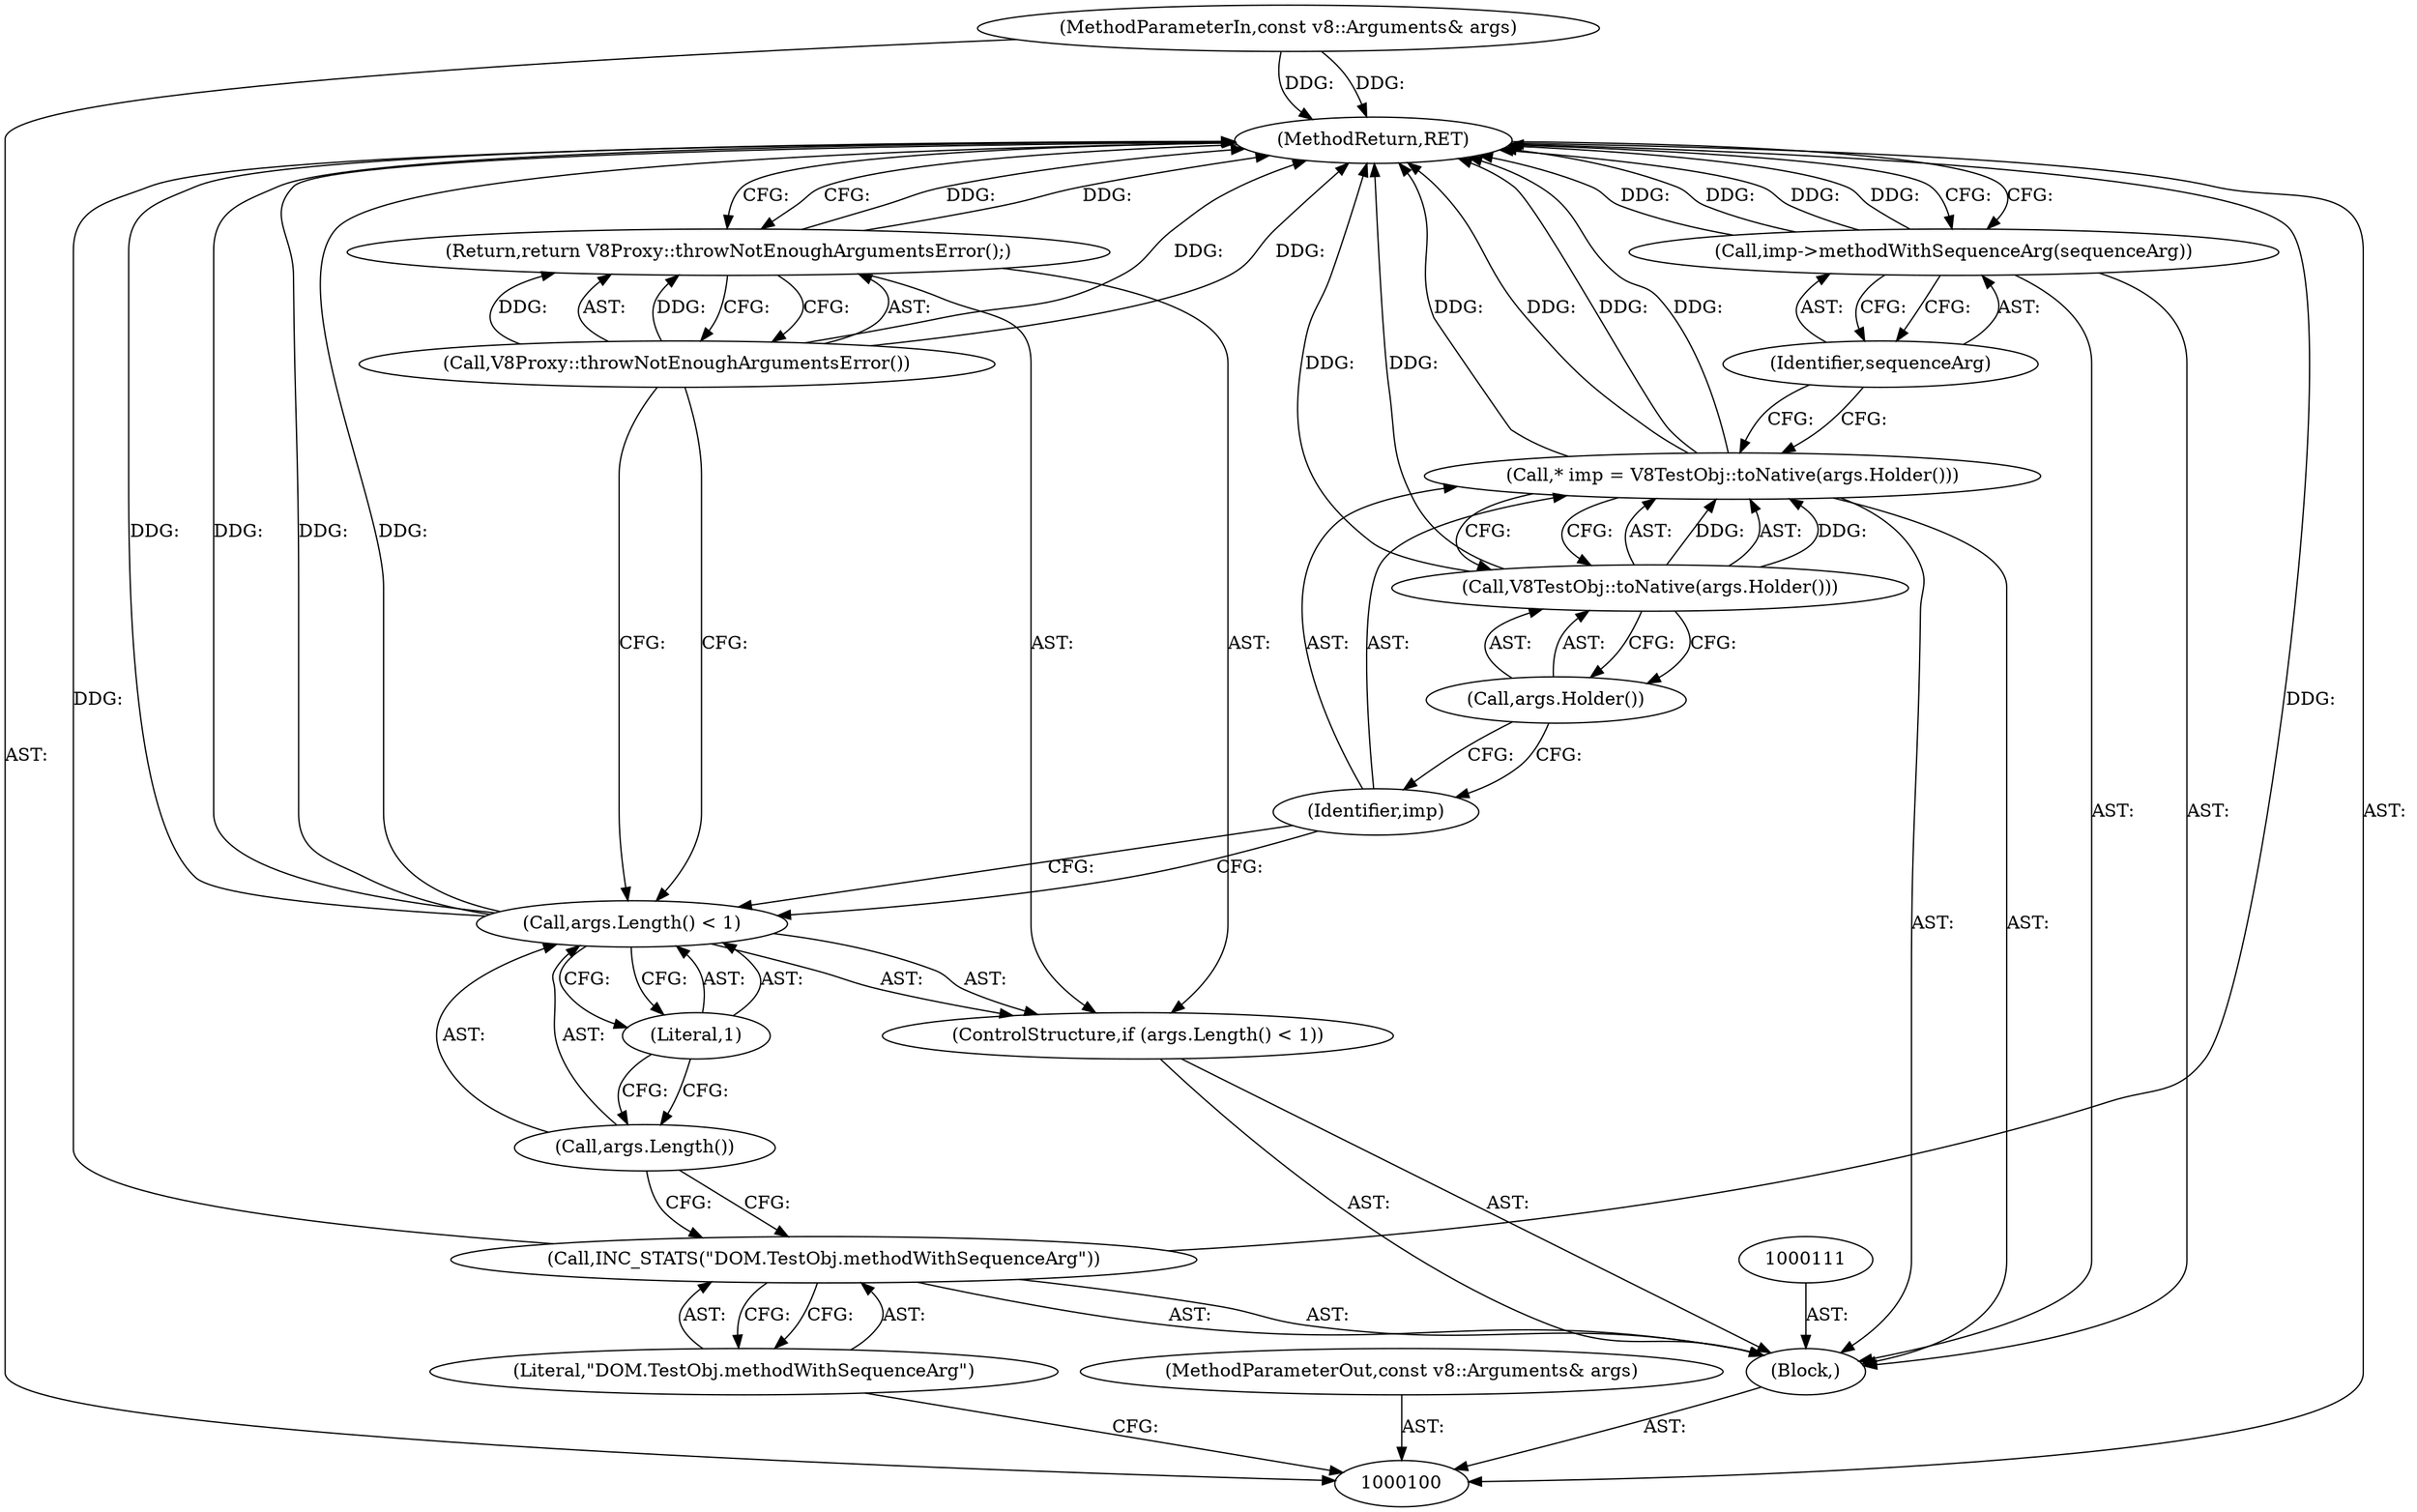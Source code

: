 digraph "1_Chrome_e9372a1bfd3588a80fcf49aa07321f0971dd6091_26" {
"1000118" [label="(MethodReturn,RET)"];
"1000101" [label="(MethodParameterIn,const v8::Arguments& args)"];
"1000157" [label="(MethodParameterOut,const v8::Arguments& args)"];
"1000102" [label="(Block,)"];
"1000104" [label="(Literal,\"DOM.TestObj.methodWithSequenceArg\")"];
"1000103" [label="(Call,INC_STATS(\"DOM.TestObj.methodWithSequenceArg\"))"];
"1000108" [label="(Literal,1)"];
"1000105" [label="(ControlStructure,if (args.Length() < 1))"];
"1000106" [label="(Call,args.Length() < 1)"];
"1000107" [label="(Call,args.Length())"];
"1000110" [label="(Call,V8Proxy::throwNotEnoughArgumentsError())"];
"1000109" [label="(Return,return V8Proxy::throwNotEnoughArgumentsError();)"];
"1000112" [label="(Call,* imp = V8TestObj::toNative(args.Holder()))"];
"1000113" [label="(Identifier,imp)"];
"1000114" [label="(Call,V8TestObj::toNative(args.Holder()))"];
"1000115" [label="(Call,args.Holder())"];
"1000117" [label="(Identifier,sequenceArg)"];
"1000116" [label="(Call,imp->methodWithSequenceArg(sequenceArg))"];
"1000118" -> "1000100"  [label="AST: "];
"1000118" -> "1000109"  [label="CFG: "];
"1000118" -> "1000116"  [label="CFG: "];
"1000116" -> "1000118"  [label="DDG: "];
"1000116" -> "1000118"  [label="DDG: "];
"1000106" -> "1000118"  [label="DDG: "];
"1000106" -> "1000118"  [label="DDG: "];
"1000112" -> "1000118"  [label="DDG: "];
"1000112" -> "1000118"  [label="DDG: "];
"1000103" -> "1000118"  [label="DDG: "];
"1000114" -> "1000118"  [label="DDG: "];
"1000101" -> "1000118"  [label="DDG: "];
"1000110" -> "1000118"  [label="DDG: "];
"1000109" -> "1000118"  [label="DDG: "];
"1000101" -> "1000100"  [label="AST: "];
"1000101" -> "1000118"  [label="DDG: "];
"1000157" -> "1000100"  [label="AST: "];
"1000102" -> "1000100"  [label="AST: "];
"1000103" -> "1000102"  [label="AST: "];
"1000105" -> "1000102"  [label="AST: "];
"1000111" -> "1000102"  [label="AST: "];
"1000112" -> "1000102"  [label="AST: "];
"1000116" -> "1000102"  [label="AST: "];
"1000104" -> "1000103"  [label="AST: "];
"1000104" -> "1000100"  [label="CFG: "];
"1000103" -> "1000104"  [label="CFG: "];
"1000103" -> "1000102"  [label="AST: "];
"1000103" -> "1000104"  [label="CFG: "];
"1000104" -> "1000103"  [label="AST: "];
"1000107" -> "1000103"  [label="CFG: "];
"1000103" -> "1000118"  [label="DDG: "];
"1000108" -> "1000106"  [label="AST: "];
"1000108" -> "1000107"  [label="CFG: "];
"1000106" -> "1000108"  [label="CFG: "];
"1000105" -> "1000102"  [label="AST: "];
"1000106" -> "1000105"  [label="AST: "];
"1000109" -> "1000105"  [label="AST: "];
"1000106" -> "1000105"  [label="AST: "];
"1000106" -> "1000108"  [label="CFG: "];
"1000107" -> "1000106"  [label="AST: "];
"1000108" -> "1000106"  [label="AST: "];
"1000110" -> "1000106"  [label="CFG: "];
"1000113" -> "1000106"  [label="CFG: "];
"1000106" -> "1000118"  [label="DDG: "];
"1000106" -> "1000118"  [label="DDG: "];
"1000107" -> "1000106"  [label="AST: "];
"1000107" -> "1000103"  [label="CFG: "];
"1000108" -> "1000107"  [label="CFG: "];
"1000110" -> "1000109"  [label="AST: "];
"1000110" -> "1000106"  [label="CFG: "];
"1000109" -> "1000110"  [label="CFG: "];
"1000110" -> "1000118"  [label="DDG: "];
"1000110" -> "1000109"  [label="DDG: "];
"1000109" -> "1000105"  [label="AST: "];
"1000109" -> "1000110"  [label="CFG: "];
"1000110" -> "1000109"  [label="AST: "];
"1000118" -> "1000109"  [label="CFG: "];
"1000109" -> "1000118"  [label="DDG: "];
"1000110" -> "1000109"  [label="DDG: "];
"1000112" -> "1000102"  [label="AST: "];
"1000112" -> "1000114"  [label="CFG: "];
"1000113" -> "1000112"  [label="AST: "];
"1000114" -> "1000112"  [label="AST: "];
"1000117" -> "1000112"  [label="CFG: "];
"1000112" -> "1000118"  [label="DDG: "];
"1000112" -> "1000118"  [label="DDG: "];
"1000114" -> "1000112"  [label="DDG: "];
"1000113" -> "1000112"  [label="AST: "];
"1000113" -> "1000106"  [label="CFG: "];
"1000115" -> "1000113"  [label="CFG: "];
"1000114" -> "1000112"  [label="AST: "];
"1000114" -> "1000115"  [label="CFG: "];
"1000115" -> "1000114"  [label="AST: "];
"1000112" -> "1000114"  [label="CFG: "];
"1000114" -> "1000118"  [label="DDG: "];
"1000114" -> "1000112"  [label="DDG: "];
"1000115" -> "1000114"  [label="AST: "];
"1000115" -> "1000113"  [label="CFG: "];
"1000114" -> "1000115"  [label="CFG: "];
"1000117" -> "1000116"  [label="AST: "];
"1000117" -> "1000112"  [label="CFG: "];
"1000116" -> "1000117"  [label="CFG: "];
"1000116" -> "1000102"  [label="AST: "];
"1000116" -> "1000117"  [label="CFG: "];
"1000117" -> "1000116"  [label="AST: "];
"1000118" -> "1000116"  [label="CFG: "];
"1000116" -> "1000118"  [label="DDG: "];
"1000116" -> "1000118"  [label="DDG: "];
}
